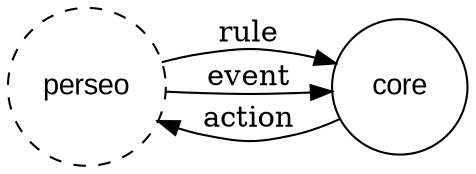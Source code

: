 digraph perseocore {
    rankdir=LR
    node [fontname = "arial"];
    perseo[shape=circle, style=dashed];
    core[label=" core ", shape=circle];

    perseo->core[label="rule"]
    perseo->core[label="event"]
    core->perseo[label="action"]

 }
